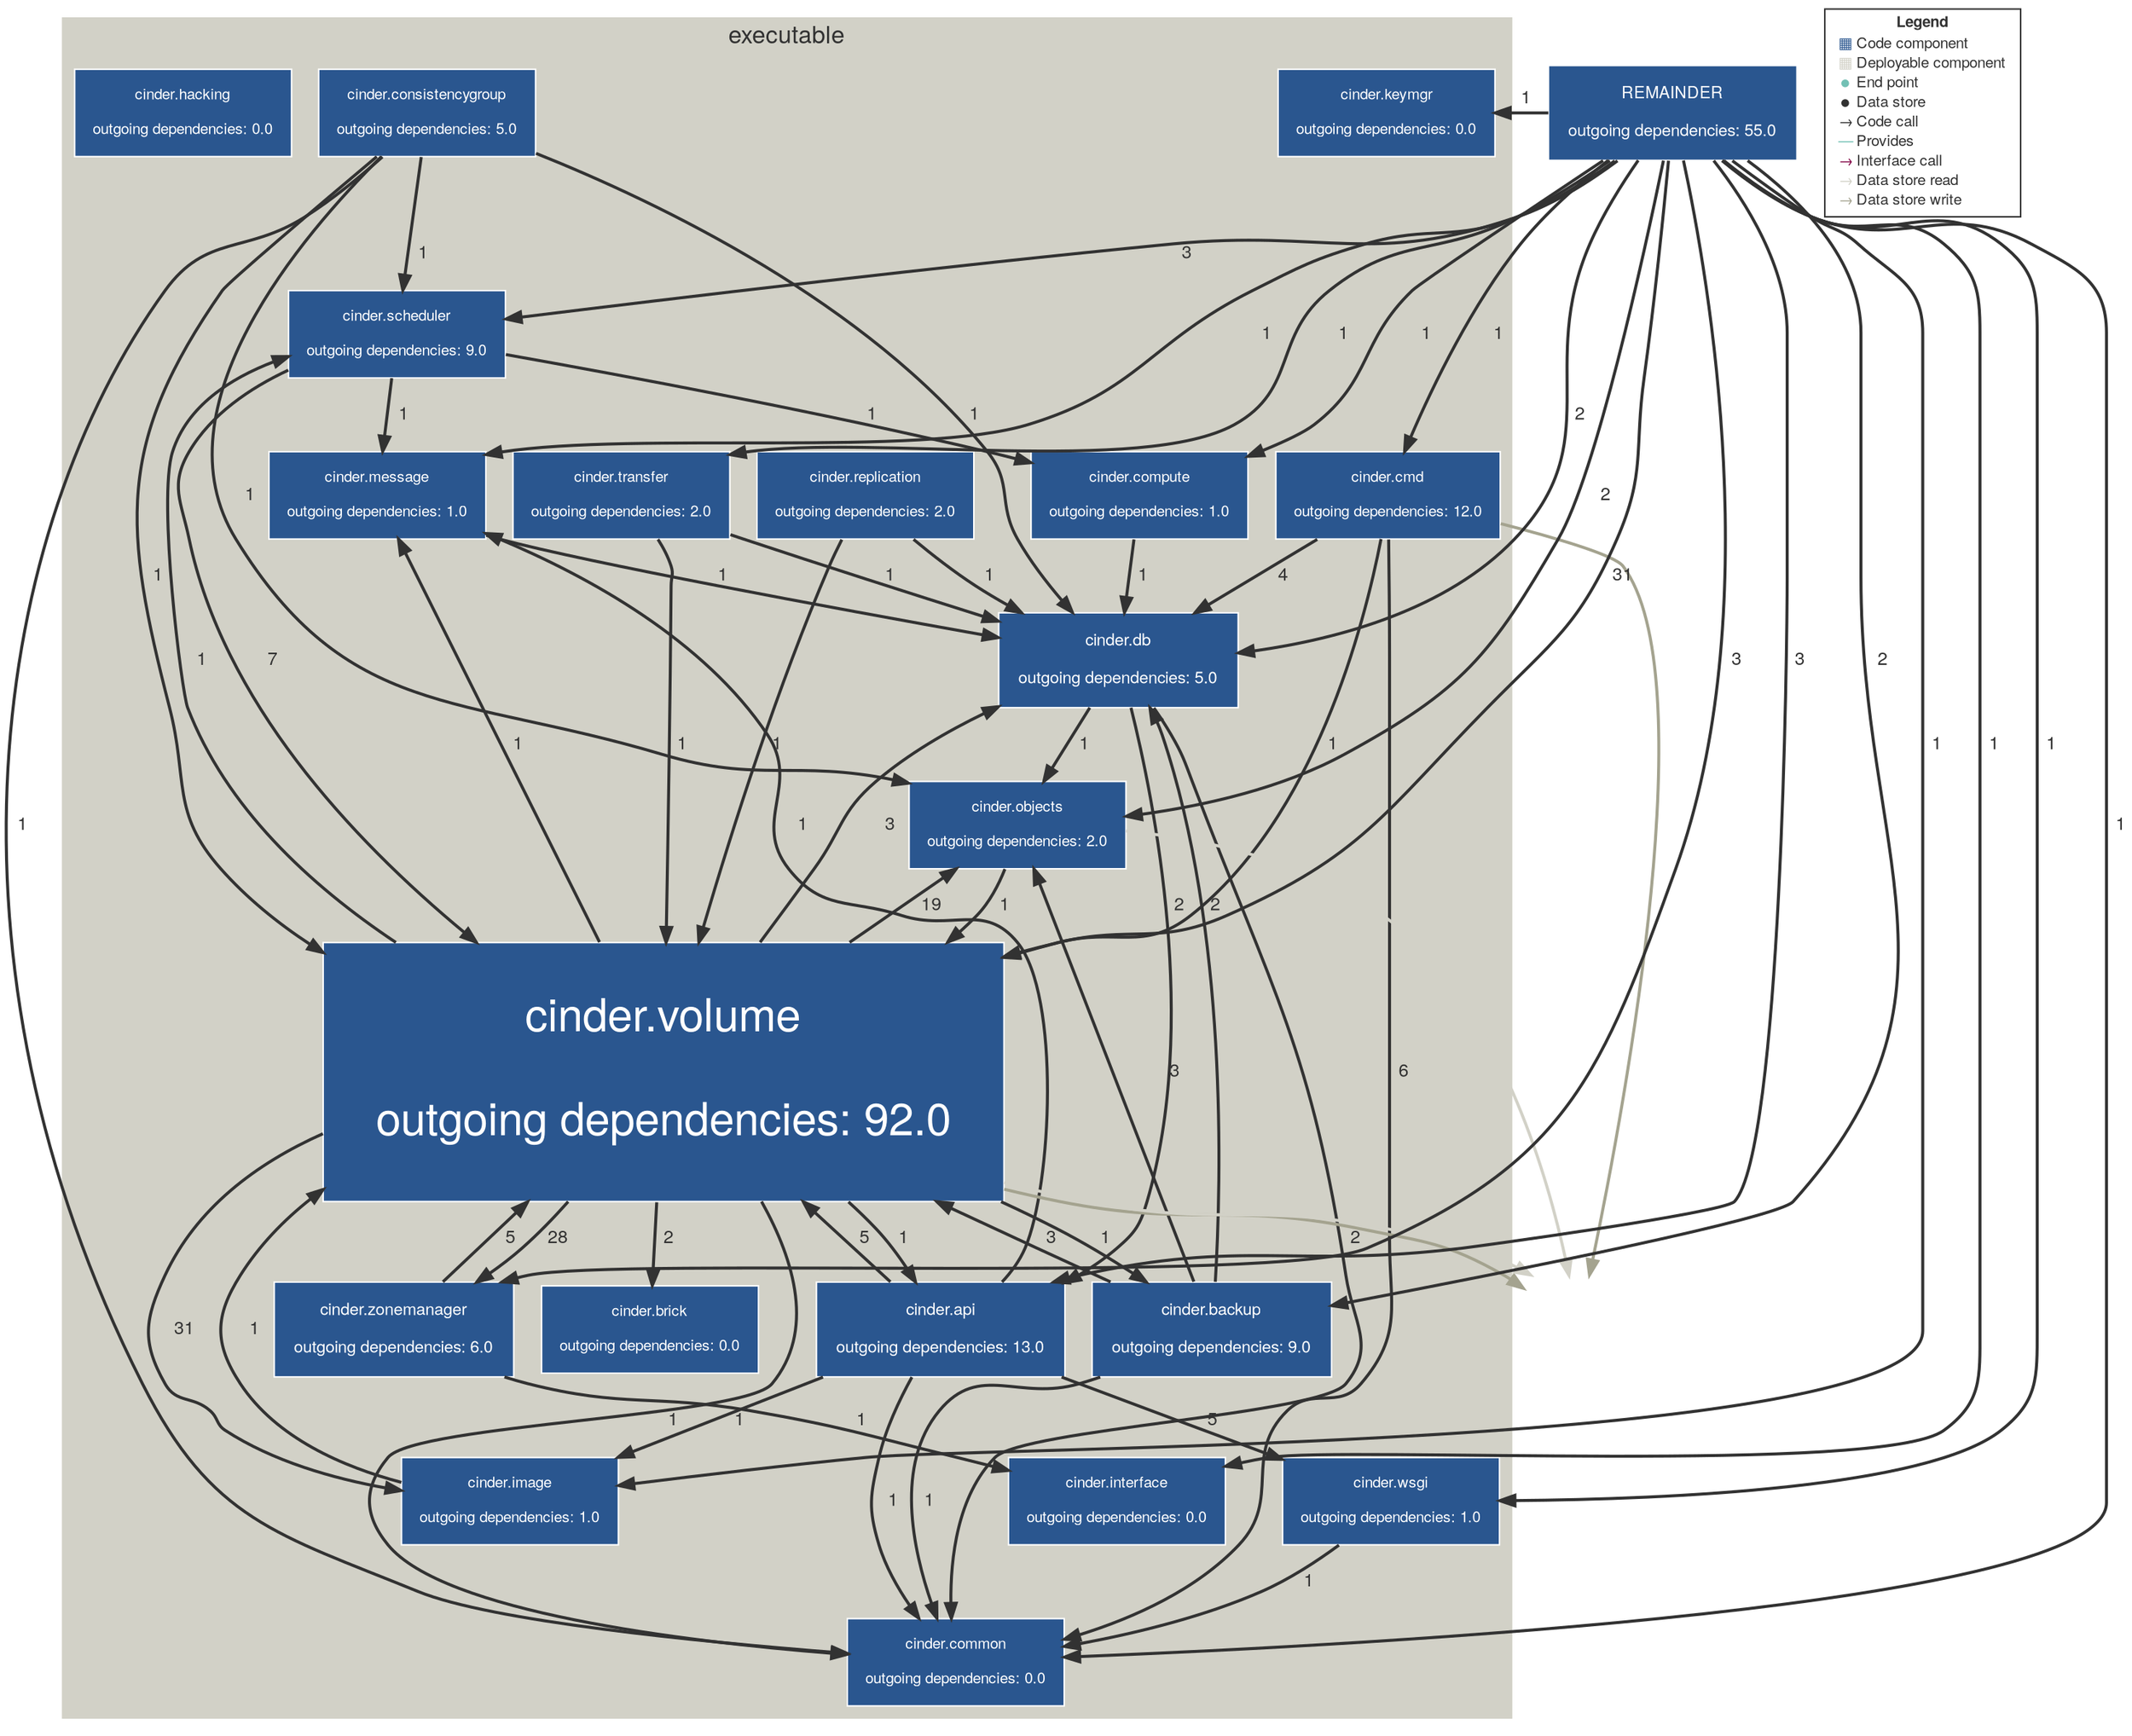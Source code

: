 digraph "Graph" {
compound=true
rankdir=TD
subgraph "cluster-cinder" {
style="filled"
color="#D2D1C7"
fontname="Helvetica Neue"
fontsize="16"
fontcolor="#323232"
label="executable"
"cinder.scheduler@cinder" [ shape="box" style="filled" fillcolor="#2A568F" penwidth="1" color="#FFFFFF" fontname="Helvetica Neue" fontcolor="#FFFFFF" fontsize="10" margin="0.16" label="cinder.scheduler

outgoing dependencies: 9.0" ]
"cinder.db@cinder" [ shape="box" style="filled" fillcolor="#2A568F" penwidth="1" color="#FFFFFF" fontname="Helvetica Neue" fontcolor="#FFFFFF" fontsize="11" margin="0.176" label="cinder.db

outgoing dependencies: 5.0" ]
"cinder.message@cinder" [ shape="box" style="filled" fillcolor="#2A568F" penwidth="1" color="#FFFFFF" fontname="Helvetica Neue" fontcolor="#FFFFFF" fontsize="10" margin="0.16" label="cinder.message

outgoing dependencies: 1.0" ]
"cinder.cmd@cinder" [ shape="box" style="filled" fillcolor="#2A568F" penwidth="1" color="#FFFFFF" fontname="Helvetica Neue" fontcolor="#FFFFFF" fontsize="10" margin="0.16" label="cinder.cmd

outgoing dependencies: 12.0" ]
"cinder.transfer@cinder" [ shape="box" style="filled" fillcolor="#2A568F" penwidth="1" color="#FFFFFF" fontname="Helvetica Neue" fontcolor="#FFFFFF" fontsize="10" margin="0.16" label="cinder.transfer

outgoing dependencies: 2.0" ]
"cinder.keymgr@cinder" [ shape="box" style="filled" fillcolor="#2A568F" penwidth="1" color="#FFFFFF" fontname="Helvetica Neue" fontcolor="#FFFFFF" fontsize="10" margin="0.16" label="cinder.keymgr

outgoing dependencies: 0.0" ]
"cinder.wsgi@cinder" [ shape="box" style="filled" fillcolor="#2A568F" penwidth="1" color="#FFFFFF" fontname="Helvetica Neue" fontcolor="#FFFFFF" fontsize="10" margin="0.16" label="cinder.wsgi

outgoing dependencies: 1.0" ]
"cinder.objects@cinder" [ shape="box" style="filled" fillcolor="#2A568F" penwidth="1" color="#FFFFFF" fontname="Helvetica Neue" fontcolor="#FFFFFF" fontsize="10" margin="0.16" label="cinder.objects

outgoing dependencies: 2.0" ]
"cinder.replication@cinder" [ shape="box" style="filled" fillcolor="#2A568F" penwidth="1" color="#FFFFFF" fontname="Helvetica Neue" fontcolor="#FFFFFF" fontsize="10" margin="0.16" label="cinder.replication

outgoing dependencies: 2.0" ]
"cinder.common@cinder" [ shape="box" style="filled" fillcolor="#2A568F" penwidth="1" color="#FFFFFF" fontname="Helvetica Neue" fontcolor="#FFFFFF" fontsize="10" margin="0.16" label="cinder.common

outgoing dependencies: 0.0" ]
"cinder.compute@cinder" [ shape="box" style="filled" fillcolor="#2A568F" penwidth="1" color="#FFFFFF" fontname="Helvetica Neue" fontcolor="#FFFFFF" fontsize="10" margin="0.16" label="cinder.compute

outgoing dependencies: 1.0" ]
"cinder.interface@cinder" [ shape="box" style="filled" fillcolor="#2A568F" penwidth="1" color="#FFFFFF" fontname="Helvetica Neue" fontcolor="#FFFFFF" fontsize="10" margin="0.16" label="cinder.interface

outgoing dependencies: 0.0" ]
"cinder.zonemanager@cinder" [ shape="box" style="filled" fillcolor="#2A568F" penwidth="1" color="#FFFFFF" fontname="Helvetica Neue" fontcolor="#FFFFFF" fontsize="11" margin="0.176" label="cinder.zonemanager

outgoing dependencies: 6.0" ]
"cinder.api@cinder" [ shape="box" style="filled" fillcolor="#2A568F" penwidth="1" color="#FFFFFF" fontname="Helvetica Neue" fontcolor="#FFFFFF" fontsize="11" margin="0.176" label="cinder.api

outgoing dependencies: 13.0" ]
"cinder.consistencygroup@cinder" [ shape="box" style="filled" fillcolor="#2A568F" penwidth="1" color="#FFFFFF" fontname="Helvetica Neue" fontcolor="#FFFFFF" fontsize="10" margin="0.16" label="cinder.consistencygroup

outgoing dependencies: 5.0" ]
"cinder.hacking@cinder" [ shape="box" style="filled" fillcolor="#2A568F" penwidth="1" color="#FFFFFF" fontname="Helvetica Neue" fontcolor="#FFFFFF" fontsize="10" margin="0.16" label="cinder.hacking

outgoing dependencies: 0.0" ]
"cinder.backup@cinder" [ shape="box" style="filled" fillcolor="#2A568F" penwidth="1" color="#FFFFFF" fontname="Helvetica Neue" fontcolor="#FFFFFF" fontsize="11" margin="0.176" label="cinder.backup

outgoing dependencies: 9.0" ]
"cinder.volume@cinder" [ shape="box" style="filled" fillcolor="#2A568F" penwidth="1" color="#FFFFFF" fontname="Helvetica Neue" fontcolor="#FFFFFF" fontsize="30" margin="0.48" label="cinder.volume

outgoing dependencies: 92.0" ]
"cinder.image@cinder" [ shape="box" style="filled" fillcolor="#2A568F" penwidth="1" color="#FFFFFF" fontname="Helvetica Neue" fontcolor="#FFFFFF" fontsize="10" margin="0.16" label="cinder.image

outgoing dependencies: 1.0" ]
"cinder.brick@cinder" [ shape="box" style="filled" fillcolor="#2A568F" penwidth="1" color="#FFFFFF" fontname="Helvetica Neue" fontcolor="#FFFFFF" fontsize="10" margin="0.16" label="cinder.brick

outgoing dependencies: 0.0" ]
}
"631f5dd6-8beb-4802-bcf5-10217a854288@NOT_DEPLOYED" [ shape="box" penwidth="0" fontname="Helvetica Neue" fontcolor="#323232" fontsize="16" image="icon-datastore.png" width="1.000" height="1.000" fixedsize="true" label="" ]
"REMAINDER@NOT_DEPLOYED" [ shape="box" style="filled" fillcolor="#2A568F" penwidth="1" color="#FFFFFF" fontname="Helvetica Neue" fontcolor="#FFFFFF" fontsize="11" margin="0.176" label="REMAINDER

outgoing dependencies: 55.0" ]
"cinder.scheduler@cinder" -> "cinder.message@cinder" [ penwidth="2" color="#323232" fontcolor="#323232" fontname="Helvetica Neue" fontsize="12" label="  1" ]
"cinder.scheduler@cinder" -> "cinder.compute@cinder" [ penwidth="2" color="#323232" fontcolor="#323232" fontname="Helvetica Neue" fontsize="12" label="  1" ]
"cinder.scheduler@cinder" -> "cinder.volume@cinder" [ penwidth="2" color="#323232" fontcolor="#323232" fontname="Helvetica Neue" fontsize="12" label="  7" ]
"cinder.db@cinder" -> "cinder.objects@cinder" [ penwidth="2" color="#323232" fontcolor="#323232" fontname="Helvetica Neue" fontsize="12" label="  1" ]
"cinder.db@cinder" -> "cinder.common@cinder" [ penwidth="2" color="#323232" fontcolor="#323232" fontname="Helvetica Neue" fontsize="12" label="  2" ]
"cinder.db@cinder" -> "cinder.api@cinder" [ penwidth="2" color="#323232" fontcolor="#323232" fontname="Helvetica Neue" fontsize="12" label="  2" ]
"cinder.message@cinder" -> "cinder.db@cinder" [ penwidth="2" color="#323232" fontcolor="#323232" fontname="Helvetica Neue" fontsize="12" label="  1" ]
"cinder.cmd@cinder" -> "cinder.db@cinder" [ penwidth="2" color="#323232" fontcolor="#323232" fontname="Helvetica Neue" fontsize="12" label="  4" ]
"cinder.cmd@cinder" -> "cinder.common@cinder" [ penwidth="2" color="#323232" fontcolor="#323232" fontname="Helvetica Neue" fontsize="12" label="  6" ]
"cinder.cmd@cinder" -> "cinder.volume@cinder" [ penwidth="2" color="#323232" fontcolor="#323232" fontname="Helvetica Neue" fontsize="12" label="  1" ]
"cinder.cmd@cinder" -> "631f5dd6-8beb-4802-bcf5-10217a854288@NOT_DEPLOYED" [ penwidth="2" color="#A4A38F" fontcolor="#A4A38F" fontname="Helvetica Neue" fontsize="12" label="" ]
"cinder.transfer@cinder" -> "cinder.db@cinder" [ penwidth="2" color="#323232" fontcolor="#323232" fontname="Helvetica Neue" fontsize="12" label="  1" ]
"cinder.transfer@cinder" -> "cinder.volume@cinder" [ penwidth="2" color="#323232" fontcolor="#323232" fontname="Helvetica Neue" fontsize="12" label="  1" ]
"cinder.wsgi@cinder" -> "cinder.common@cinder" [ penwidth="2" color="#323232" fontcolor="#323232" fontname="Helvetica Neue" fontsize="12" label="  1" ]
"cinder.objects@cinder" -> "cinder.volume@cinder" [ penwidth="2" color="#323232" fontcolor="#323232" fontname="Helvetica Neue" fontsize="12" label="  1" ]
"cinder.objects@cinder" -> "631f5dd6-8beb-4802-bcf5-10217a854288@NOT_DEPLOYED" [ penwidth="2" color="#D2D1C7" fontcolor="#D2D1C7" fontname="Helvetica Neue" fontsize="12" label="" ]
"cinder.replication@cinder" -> "cinder.db@cinder" [ penwidth="2" color="#323232" fontcolor="#323232" fontname="Helvetica Neue" fontsize="12" label="  1" ]
"cinder.replication@cinder" -> "cinder.volume@cinder" [ penwidth="2" color="#323232" fontcolor="#323232" fontname="Helvetica Neue" fontsize="12" label="  1" ]
"cinder.compute@cinder" -> "cinder.db@cinder" [ penwidth="2" color="#323232" fontcolor="#323232" fontname="Helvetica Neue" fontsize="12" label="  1" ]
"cinder.zonemanager@cinder" -> "cinder.interface@cinder" [ penwidth="2" color="#323232" fontcolor="#323232" fontname="Helvetica Neue" fontsize="12" label="  1" ]
"cinder.zonemanager@cinder" -> "cinder.volume@cinder" [ penwidth="2" color="#323232" fontcolor="#323232" fontname="Helvetica Neue" fontsize="12" label="  5" ]
"cinder.api@cinder" -> "cinder.message@cinder" [ penwidth="2" color="#323232" fontcolor="#323232" fontname="Helvetica Neue" fontsize="12" label="  1" ]
"cinder.api@cinder" -> "cinder.wsgi@cinder" [ penwidth="2" color="#323232" fontcolor="#323232" fontname="Helvetica Neue" fontsize="12" label="  5" ]
"cinder.api@cinder" -> "cinder.common@cinder" [ penwidth="2" color="#323232" fontcolor="#323232" fontname="Helvetica Neue" fontsize="12" label="  1" ]
"cinder.api@cinder" -> "cinder.volume@cinder" [ penwidth="2" color="#323232" fontcolor="#323232" fontname="Helvetica Neue" fontsize="12" label="  5" ]
"cinder.api@cinder" -> "cinder.image@cinder" [ penwidth="2" color="#323232" fontcolor="#323232" fontname="Helvetica Neue" fontsize="12" label="  1" ]
"cinder.consistencygroup@cinder" -> "cinder.scheduler@cinder" [ penwidth="2" color="#323232" fontcolor="#323232" fontname="Helvetica Neue" fontsize="12" label="  1" ]
"cinder.consistencygroup@cinder" -> "cinder.db@cinder" [ penwidth="2" color="#323232" fontcolor="#323232" fontname="Helvetica Neue" fontsize="12" label="  1" ]
"cinder.consistencygroup@cinder" -> "cinder.objects@cinder" [ penwidth="2" color="#323232" fontcolor="#323232" fontname="Helvetica Neue" fontsize="12" label="  1" ]
"cinder.consistencygroup@cinder" -> "cinder.common@cinder" [ penwidth="2" color="#323232" fontcolor="#323232" fontname="Helvetica Neue" fontsize="12" label="  1" ]
"cinder.consistencygroup@cinder" -> "cinder.volume@cinder" [ penwidth="2" color="#323232" fontcolor="#323232" fontname="Helvetica Neue" fontsize="12" label="  1" ]
"cinder.backup@cinder" -> "cinder.db@cinder" [ penwidth="2" color="#323232" fontcolor="#323232" fontname="Helvetica Neue" fontsize="12" label="  2" ]
"cinder.backup@cinder" -> "cinder.objects@cinder" [ penwidth="2" color="#323232" fontcolor="#323232" fontname="Helvetica Neue" fontsize="12" label="  3" ]
"cinder.backup@cinder" -> "cinder.common@cinder" [ penwidth="2" color="#323232" fontcolor="#323232" fontname="Helvetica Neue" fontsize="12" label="  1" ]
"cinder.backup@cinder" -> "cinder.volume@cinder" [ penwidth="2" color="#323232" fontcolor="#323232" fontname="Helvetica Neue" fontsize="12" label="  3" ]
"cinder.volume@cinder" -> "cinder.scheduler@cinder" [ penwidth="2" color="#323232" fontcolor="#323232" fontname="Helvetica Neue" fontsize="12" label="  1" ]
"cinder.volume@cinder" -> "cinder.db@cinder" [ penwidth="2" color="#323232" fontcolor="#323232" fontname="Helvetica Neue" fontsize="12" label="  3" ]
"cinder.volume@cinder" -> "cinder.message@cinder" [ penwidth="2" color="#323232" fontcolor="#323232" fontname="Helvetica Neue" fontsize="12" label="  1" ]
"cinder.volume@cinder" -> "cinder.objects@cinder" [ penwidth="2" color="#323232" fontcolor="#323232" fontname="Helvetica Neue" fontsize="12" label="  19" ]
"cinder.volume@cinder" -> "cinder.common@cinder" [ penwidth="2" color="#323232" fontcolor="#323232" fontname="Helvetica Neue" fontsize="12" label="  1" ]
"cinder.volume@cinder" -> "cinder.zonemanager@cinder" [ penwidth="2" color="#323232" fontcolor="#323232" fontname="Helvetica Neue" fontsize="12" label="  28" ]
"cinder.volume@cinder" -> "cinder.api@cinder" [ penwidth="2" color="#323232" fontcolor="#323232" fontname="Helvetica Neue" fontsize="12" label="  1" ]
"cinder.volume@cinder" -> "cinder.backup@cinder" [ penwidth="2" color="#323232" fontcolor="#323232" fontname="Helvetica Neue" fontsize="12" label="  1" ]
"cinder.volume@cinder" -> "cinder.image@cinder" [ penwidth="2" color="#323232" fontcolor="#323232" fontname="Helvetica Neue" fontsize="12" label="  31" ]
"cinder.volume@cinder" -> "cinder.brick@cinder" [ penwidth="2" color="#323232" fontcolor="#323232" fontname="Helvetica Neue" fontsize="12" label="  2" ]
"cinder.volume@cinder" -> "631f5dd6-8beb-4802-bcf5-10217a854288@NOT_DEPLOYED" [ penwidth="2" color="#A4A38F" fontcolor="#A4A38F" fontname="Helvetica Neue" fontsize="12" label="" ]
"cinder.volume@cinder" -> "631f5dd6-8beb-4802-bcf5-10217a854288@NOT_DEPLOYED" [ penwidth="2" color="#D2D1C7" fontcolor="#D2D1C7" fontname="Helvetica Neue" fontsize="12" label="" ]
"cinder.image@cinder" -> "cinder.volume@cinder" [ penwidth="2" color="#323232" fontcolor="#323232" fontname="Helvetica Neue" fontsize="12" label="  1" ]
"REMAINDER@NOT_DEPLOYED" -> "cinder.scheduler@cinder" [ penwidth="2" color="#323232" fontcolor="#323232" fontname="Helvetica Neue" fontsize="12" label="  3" ]
"REMAINDER@NOT_DEPLOYED" -> "cinder.db@cinder" [ penwidth="2" color="#323232" fontcolor="#323232" fontname="Helvetica Neue" fontsize="12" label="  2" ]
"REMAINDER@NOT_DEPLOYED" -> "cinder.message@cinder" [ penwidth="2" color="#323232" fontcolor="#323232" fontname="Helvetica Neue" fontsize="12" label="  1" ]
"REMAINDER@NOT_DEPLOYED" -> "cinder.cmd@cinder" [ penwidth="2" color="#323232" fontcolor="#323232" fontname="Helvetica Neue" fontsize="12" label="  1" ]
"REMAINDER@NOT_DEPLOYED" -> "cinder.transfer@cinder" [ penwidth="2" color="#323232" fontcolor="#323232" fontname="Helvetica Neue" fontsize="12" label="  1" ]
"REMAINDER@NOT_DEPLOYED" -> "cinder.keymgr@cinder" [ penwidth="2" color="#323232" fontcolor="#323232" fontname="Helvetica Neue" fontsize="12" label="  1" ]
"REMAINDER@NOT_DEPLOYED" -> "cinder.wsgi@cinder" [ penwidth="2" color="#323232" fontcolor="#323232" fontname="Helvetica Neue" fontsize="12" label="  1" ]
"REMAINDER@NOT_DEPLOYED" -> "cinder.objects@cinder" [ penwidth="2" color="#323232" fontcolor="#323232" fontname="Helvetica Neue" fontsize="12" label="  2" ]
"REMAINDER@NOT_DEPLOYED" -> "cinder.common@cinder" [ penwidth="2" color="#323232" fontcolor="#323232" fontname="Helvetica Neue" fontsize="12" label="  1" ]
"REMAINDER@NOT_DEPLOYED" -> "cinder.compute@cinder" [ penwidth="2" color="#323232" fontcolor="#323232" fontname="Helvetica Neue" fontsize="12" label="  1" ]
"REMAINDER@NOT_DEPLOYED" -> "cinder.interface@cinder" [ penwidth="2" color="#323232" fontcolor="#323232" fontname="Helvetica Neue" fontsize="12" label="  1" ]
"REMAINDER@NOT_DEPLOYED" -> "cinder.zonemanager@cinder" [ penwidth="2" color="#323232" fontcolor="#323232" fontname="Helvetica Neue" fontsize="12" label="  3" ]
"REMAINDER@NOT_DEPLOYED" -> "cinder.api@cinder" [ penwidth="2" color="#323232" fontcolor="#323232" fontname="Helvetica Neue" fontsize="12" label="  3" ]
"REMAINDER@NOT_DEPLOYED" -> "cinder.backup@cinder" [ penwidth="2" color="#323232" fontcolor="#323232" fontname="Helvetica Neue" fontsize="12" label="  2" ]
"REMAINDER@NOT_DEPLOYED" -> "cinder.volume@cinder" [ penwidth="2" color="#323232" fontcolor="#323232" fontname="Helvetica Neue" fontsize="12" label="  31" ]
"REMAINDER@NOT_DEPLOYED" -> "cinder.image@cinder" [ penwidth="2" color="#323232" fontcolor="#323232" fontname="Helvetica Neue" fontsize="12" label="  1" ]
"LEGEND" [ shape="box" style="filled" fillcolor="#FFFFFF" penwidth="1" color="#323232" fontname="Helvetica Neue" fontcolor="#323232" fontsize="10" label=<<TABLE BORDER="0" CELLPADDING="1" CELLSPACING="0">
<TR><TD COLSPAN="2"><B>Legend</B></TD></TR>
<TR><TD><FONT COLOR="#2A568F">&#9638;</FONT></TD><TD ALIGN="left">Code component</TD></TR>
<TR><TD><FONT COLOR="#D2D1C7">&#9638;</FONT></TD><TD ALIGN="left">Deployable component</TD></TR>
<TR><TD><FONT COLOR="#72C0B4">&#9679;</FONT></TD><TD ALIGN="left">End point</TD></TR>
<TR><TD><FONT COLOR="#323232">&#9679;</FONT></TD><TD ALIGN="left">Data store</TD></TR>
<TR><TD><FONT COLOR="#323232">&rarr;</FONT></TD><TD ALIGN="left">Code call</TD></TR>
<TR><TD><FONT COLOR="#72C0B4">&#8212;</FONT></TD><TD ALIGN="left">Provides</TD></TR>
<TR><TD><FONT COLOR="#820445">&rarr;</FONT></TD><TD ALIGN="left">Interface call</TD></TR>
<TR><TD><FONT COLOR="#D2D1C7">&rarr;</FONT></TD><TD ALIGN="left">Data store read</TD></TR>
<TR><TD><FONT COLOR="#A4A38F">&rarr;</FONT></TD><TD ALIGN="left">Data store write</TD></TR>
</TABLE>
>  ]
}
